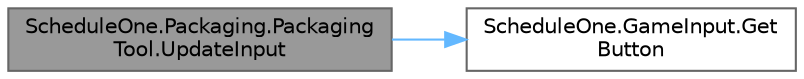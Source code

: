 digraph "ScheduleOne.Packaging.PackagingTool.UpdateInput"
{
 // LATEX_PDF_SIZE
  bgcolor="transparent";
  edge [fontname=Helvetica,fontsize=10,labelfontname=Helvetica,labelfontsize=10];
  node [fontname=Helvetica,fontsize=10,shape=box,height=0.2,width=0.4];
  rankdir="LR";
  Node1 [id="Node000001",label="ScheduleOne.Packaging.Packaging\lTool.UpdateInput",height=0.2,width=0.4,color="gray40", fillcolor="grey60", style="filled", fontcolor="black",tooltip=" "];
  Node1 -> Node2 [id="edge1_Node000001_Node000002",color="steelblue1",style="solid",tooltip=" "];
  Node2 [id="Node000002",label="ScheduleOne.GameInput.Get\lButton",height=0.2,width=0.4,color="grey40", fillcolor="white", style="filled",URL="$class_schedule_one_1_1_game_input.html#a82ccf8c0156e81f595f0315a5f8f1e5a",tooltip=" "];
}
